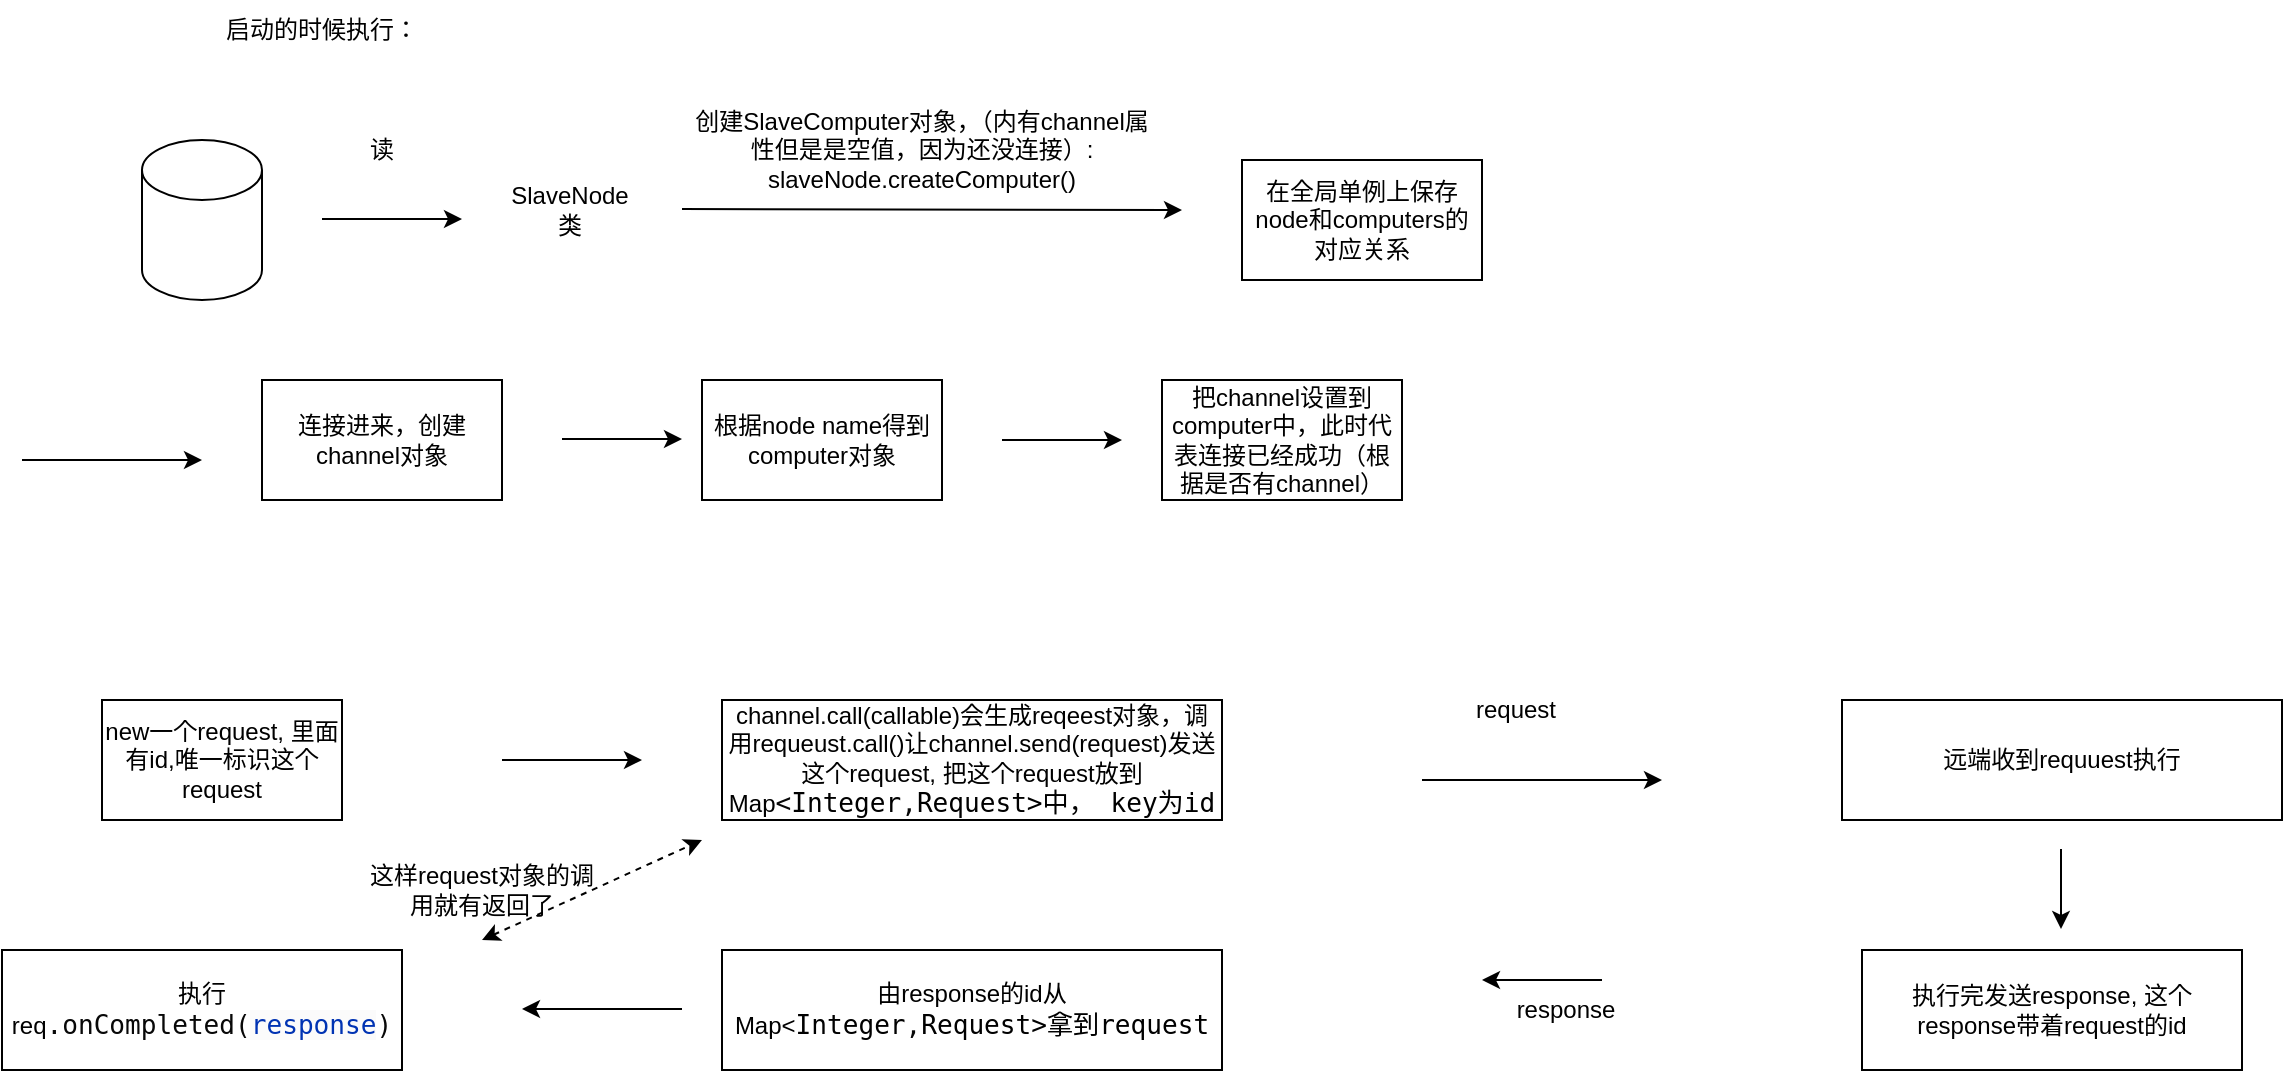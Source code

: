 <mxfile version="22.1.18" type="github">
  <diagram name="第 1 页" id="90UDRl886Aiy-A6zHKXE">
    <mxGraphModel dx="954" dy="526" grid="1" gridSize="10" guides="1" tooltips="1" connect="1" arrows="1" fold="1" page="1" pageScale="1" pageWidth="827" pageHeight="1169" math="0" shadow="0">
      <root>
        <mxCell id="0" />
        <mxCell id="1" parent="0" />
        <mxCell id="28NPE_NtasM6UTfwgU1X-1" value="" style="shape=cylinder3;whiteSpace=wrap;html=1;boundedLbl=1;backgroundOutline=1;size=15;" vertex="1" parent="1">
          <mxGeometry x="170" y="210" width="60" height="80" as="geometry" />
        </mxCell>
        <mxCell id="28NPE_NtasM6UTfwgU1X-2" value="" style="endArrow=classic;html=1;rounded=0;" edge="1" parent="1">
          <mxGeometry width="50" height="50" relative="1" as="geometry">
            <mxPoint x="260" y="249.5" as="sourcePoint" />
            <mxPoint x="330" y="249.5" as="targetPoint" />
          </mxGeometry>
        </mxCell>
        <mxCell id="28NPE_NtasM6UTfwgU1X-3" value="SlaveNode类" style="text;html=1;strokeColor=none;fillColor=none;align=center;verticalAlign=middle;whiteSpace=wrap;rounded=0;" vertex="1" parent="1">
          <mxGeometry x="354" y="230" width="60" height="30" as="geometry" />
        </mxCell>
        <mxCell id="28NPE_NtasM6UTfwgU1X-4" value="读" style="text;html=1;strokeColor=none;fillColor=none;align=center;verticalAlign=middle;whiteSpace=wrap;rounded=0;" vertex="1" parent="1">
          <mxGeometry x="260" y="200" width="60" height="30" as="geometry" />
        </mxCell>
        <mxCell id="28NPE_NtasM6UTfwgU1X-5" value="" style="endArrow=classic;html=1;rounded=0;" edge="1" parent="1">
          <mxGeometry width="50" height="50" relative="1" as="geometry">
            <mxPoint x="440" y="244.5" as="sourcePoint" />
            <mxPoint x="690" y="245" as="targetPoint" />
          </mxGeometry>
        </mxCell>
        <mxCell id="28NPE_NtasM6UTfwgU1X-6" value="创建SlaveComputer对象，（内有channel属性但是是空值，因为还没连接）: slaveNode.createComputer()" style="text;html=1;strokeColor=none;fillColor=none;align=center;verticalAlign=middle;whiteSpace=wrap;rounded=0;" vertex="1" parent="1">
          <mxGeometry x="440" y="200" width="240" height="30" as="geometry" />
        </mxCell>
        <mxCell id="28NPE_NtasM6UTfwgU1X-7" value="启动的时候执行：" style="text;html=1;strokeColor=none;fillColor=none;align=center;verticalAlign=middle;whiteSpace=wrap;rounded=0;" vertex="1" parent="1">
          <mxGeometry x="200" y="140" width="120" height="30" as="geometry" />
        </mxCell>
        <mxCell id="28NPE_NtasM6UTfwgU1X-9" value="在全局单例上保存node和computers的对应关系" style="rounded=0;whiteSpace=wrap;html=1;" vertex="1" parent="1">
          <mxGeometry x="720" y="220" width="120" height="60" as="geometry" />
        </mxCell>
        <mxCell id="28NPE_NtasM6UTfwgU1X-10" value="" style="endArrow=classic;html=1;rounded=0;" edge="1" parent="1">
          <mxGeometry width="50" height="50" relative="1" as="geometry">
            <mxPoint x="110" y="370" as="sourcePoint" />
            <mxPoint x="200" y="370" as="targetPoint" />
          </mxGeometry>
        </mxCell>
        <mxCell id="28NPE_NtasM6UTfwgU1X-12" value="连接进来，创建channel对象" style="rounded=0;whiteSpace=wrap;html=1;" vertex="1" parent="1">
          <mxGeometry x="230" y="330" width="120" height="60" as="geometry" />
        </mxCell>
        <mxCell id="28NPE_NtasM6UTfwgU1X-13" value="根据node name得到computer对象" style="rounded=0;whiteSpace=wrap;html=1;" vertex="1" parent="1">
          <mxGeometry x="450" y="330" width="120" height="60" as="geometry" />
        </mxCell>
        <mxCell id="28NPE_NtasM6UTfwgU1X-14" value="" style="endArrow=classic;html=1;rounded=0;" edge="1" parent="1">
          <mxGeometry width="50" height="50" relative="1" as="geometry">
            <mxPoint x="380" y="359.5" as="sourcePoint" />
            <mxPoint x="440" y="359.5" as="targetPoint" />
          </mxGeometry>
        </mxCell>
        <mxCell id="28NPE_NtasM6UTfwgU1X-15" value="" style="endArrow=classic;html=1;rounded=0;" edge="1" parent="1">
          <mxGeometry width="50" height="50" relative="1" as="geometry">
            <mxPoint x="600" y="360" as="sourcePoint" />
            <mxPoint x="660" y="360" as="targetPoint" />
          </mxGeometry>
        </mxCell>
        <mxCell id="28NPE_NtasM6UTfwgU1X-16" value="把channel设置到computer中，此时代表连接已经成功（根据是否有channel）" style="rounded=0;whiteSpace=wrap;html=1;" vertex="1" parent="1">
          <mxGeometry x="680" y="330" width="120" height="60" as="geometry" />
        </mxCell>
        <mxCell id="28NPE_NtasM6UTfwgU1X-18" value="" style="endArrow=classic;html=1;rounded=0;" edge="1" parent="1">
          <mxGeometry width="50" height="50" relative="1" as="geometry">
            <mxPoint x="350" y="520" as="sourcePoint" />
            <mxPoint x="420" y="520" as="targetPoint" />
          </mxGeometry>
        </mxCell>
        <mxCell id="28NPE_NtasM6UTfwgU1X-19" value="channel.call(callable)会生成reqeest对象，调用requeust.call()让channel.send(request)发送这个request, 把这个request放到Map&lt;span style=&quot;background-color: rgb(255, 255, 255); color: rgb(8, 8, 8); font-family: &amp;quot;JetBrains Mono&amp;quot;, monospace; font-size: 9.8pt;&quot;&gt;&amp;lt;&lt;/span&gt;&lt;span style=&quot;font-family: &amp;quot;JetBrains Mono&amp;quot;, monospace; font-size: 9.8pt;&quot;&gt;Integer&lt;/span&gt;&lt;span style=&quot;background-color: rgb(255, 255, 255); color: rgb(8, 8, 8); font-family: &amp;quot;JetBrains Mono&amp;quot;, monospace; font-size: 9.8pt;&quot;&gt;,&lt;/span&gt;&lt;span style=&quot;font-family: &amp;quot;JetBrains Mono&amp;quot;, monospace; font-size: 9.8pt;&quot;&gt;Request&amp;gt;中， key为id&lt;/span&gt;" style="rounded=0;whiteSpace=wrap;html=1;" vertex="1" parent="1">
          <mxGeometry x="460" y="490" width="250" height="60" as="geometry" />
        </mxCell>
        <mxCell id="28NPE_NtasM6UTfwgU1X-20" value="new一个request, 里面有id,唯一标识这个request" style="rounded=0;whiteSpace=wrap;html=1;" vertex="1" parent="1">
          <mxGeometry x="150" y="490" width="120" height="60" as="geometry" />
        </mxCell>
        <mxCell id="28NPE_NtasM6UTfwgU1X-22" value="远端收到requuest执行" style="rounded=0;whiteSpace=wrap;html=1;" vertex="1" parent="1">
          <mxGeometry x="1020" y="490" width="220" height="60" as="geometry" />
        </mxCell>
        <mxCell id="28NPE_NtasM6UTfwgU1X-23" value="request" style="text;html=1;strokeColor=none;fillColor=none;align=center;verticalAlign=middle;whiteSpace=wrap;rounded=0;" vertex="1" parent="1">
          <mxGeometry x="827" y="480" width="60" height="30" as="geometry" />
        </mxCell>
        <mxCell id="28NPE_NtasM6UTfwgU1X-24" value="" style="endArrow=classic;html=1;rounded=0;" edge="1" parent="1">
          <mxGeometry width="50" height="50" relative="1" as="geometry">
            <mxPoint x="810" y="530" as="sourcePoint" />
            <mxPoint x="930" y="530" as="targetPoint" />
          </mxGeometry>
        </mxCell>
        <mxCell id="28NPE_NtasM6UTfwgU1X-25" value="" style="endArrow=classic;html=1;rounded=0;" edge="1" parent="1">
          <mxGeometry width="50" height="50" relative="1" as="geometry">
            <mxPoint x="900" y="630" as="sourcePoint" />
            <mxPoint x="840" y="630" as="targetPoint" />
          </mxGeometry>
        </mxCell>
        <mxCell id="28NPE_NtasM6UTfwgU1X-26" value="response" style="text;html=1;strokeColor=none;fillColor=none;align=center;verticalAlign=middle;whiteSpace=wrap;rounded=0;" vertex="1" parent="1">
          <mxGeometry x="827" y="630" width="110" height="30" as="geometry" />
        </mxCell>
        <mxCell id="28NPE_NtasM6UTfwgU1X-27" value="执行完发送response, 这个response带着request的id" style="rounded=0;whiteSpace=wrap;html=1;" vertex="1" parent="1">
          <mxGeometry x="1030" y="615" width="190" height="60" as="geometry" />
        </mxCell>
        <mxCell id="28NPE_NtasM6UTfwgU1X-28" value="" style="endArrow=classic;html=1;rounded=0;" edge="1" parent="1">
          <mxGeometry width="50" height="50" relative="1" as="geometry">
            <mxPoint x="1129.5" y="564.5" as="sourcePoint" />
            <mxPoint x="1129.5" y="604.5" as="targetPoint" />
          </mxGeometry>
        </mxCell>
        <mxCell id="28NPE_NtasM6UTfwgU1X-29" value="由response的id从Map&amp;lt;&lt;span style=&quot;border-color: var(--border-color); font-family: &amp;quot;JetBrains Mono&amp;quot;, monospace; font-size: 9.8pt;&quot;&gt;Integer&lt;/span&gt;&lt;span style=&quot;border-color: var(--border-color); background-color: rgb(255, 255, 255); color: rgb(8, 8, 8); font-family: &amp;quot;JetBrains Mono&amp;quot;, monospace; font-size: 9.8pt;&quot;&gt;,&lt;/span&gt;&lt;span style=&quot;border-color: var(--border-color); font-family: &amp;quot;JetBrains Mono&amp;quot;, monospace; font-size: 9.8pt;&quot;&gt;Request&amp;gt;拿到request&lt;/span&gt;" style="rounded=0;whiteSpace=wrap;html=1;" vertex="1" parent="1">
          <mxGeometry x="460" y="615" width="250" height="60" as="geometry" />
        </mxCell>
        <mxCell id="28NPE_NtasM6UTfwgU1X-30" value="" style="endArrow=classic;html=1;rounded=0;" edge="1" parent="1">
          <mxGeometry width="50" height="50" relative="1" as="geometry">
            <mxPoint x="440" y="644.5" as="sourcePoint" />
            <mxPoint x="360" y="644.5" as="targetPoint" />
          </mxGeometry>
        </mxCell>
        <mxCell id="28NPE_NtasM6UTfwgU1X-31" value="执行req&lt;span style=&quot;background-color: rgb(255, 255, 255); color: rgb(8, 8, 8); font-family: &amp;quot;JetBrains Mono&amp;quot;, monospace; font-size: 9.8pt;&quot;&gt;.onCompleted(&lt;/span&gt;&lt;span style=&quot;font-family: &amp;quot;JetBrains Mono&amp;quot;, monospace; font-size: 9.8pt; background-color: rgb(251, 251, 251);&quot;&gt;&lt;font color=&quot;#0033b3&quot;&gt;response&lt;/font&gt;&lt;/span&gt;&lt;span style=&quot;background-color: rgb(255, 255, 255); color: rgb(8, 8, 8); font-family: &amp;quot;JetBrains Mono&amp;quot;, monospace; font-size: 9.8pt;&quot;&gt;)&lt;/span&gt;" style="rounded=0;whiteSpace=wrap;html=1;" vertex="1" parent="1">
          <mxGeometry x="100" y="615" width="200" height="60" as="geometry" />
        </mxCell>
        <mxCell id="28NPE_NtasM6UTfwgU1X-32" value="" style="endArrow=classic;startArrow=classic;html=1;rounded=0;dashed=1;" edge="1" parent="1">
          <mxGeometry width="50" height="50" relative="1" as="geometry">
            <mxPoint x="340" y="610" as="sourcePoint" />
            <mxPoint x="450" y="560" as="targetPoint" />
          </mxGeometry>
        </mxCell>
        <mxCell id="28NPE_NtasM6UTfwgU1X-34" value="这样request对象的调用就有返回了" style="text;html=1;strokeColor=none;fillColor=none;align=center;verticalAlign=middle;whiteSpace=wrap;rounded=0;" vertex="1" parent="1">
          <mxGeometry x="280" y="570" width="120" height="30" as="geometry" />
        </mxCell>
      </root>
    </mxGraphModel>
  </diagram>
</mxfile>
